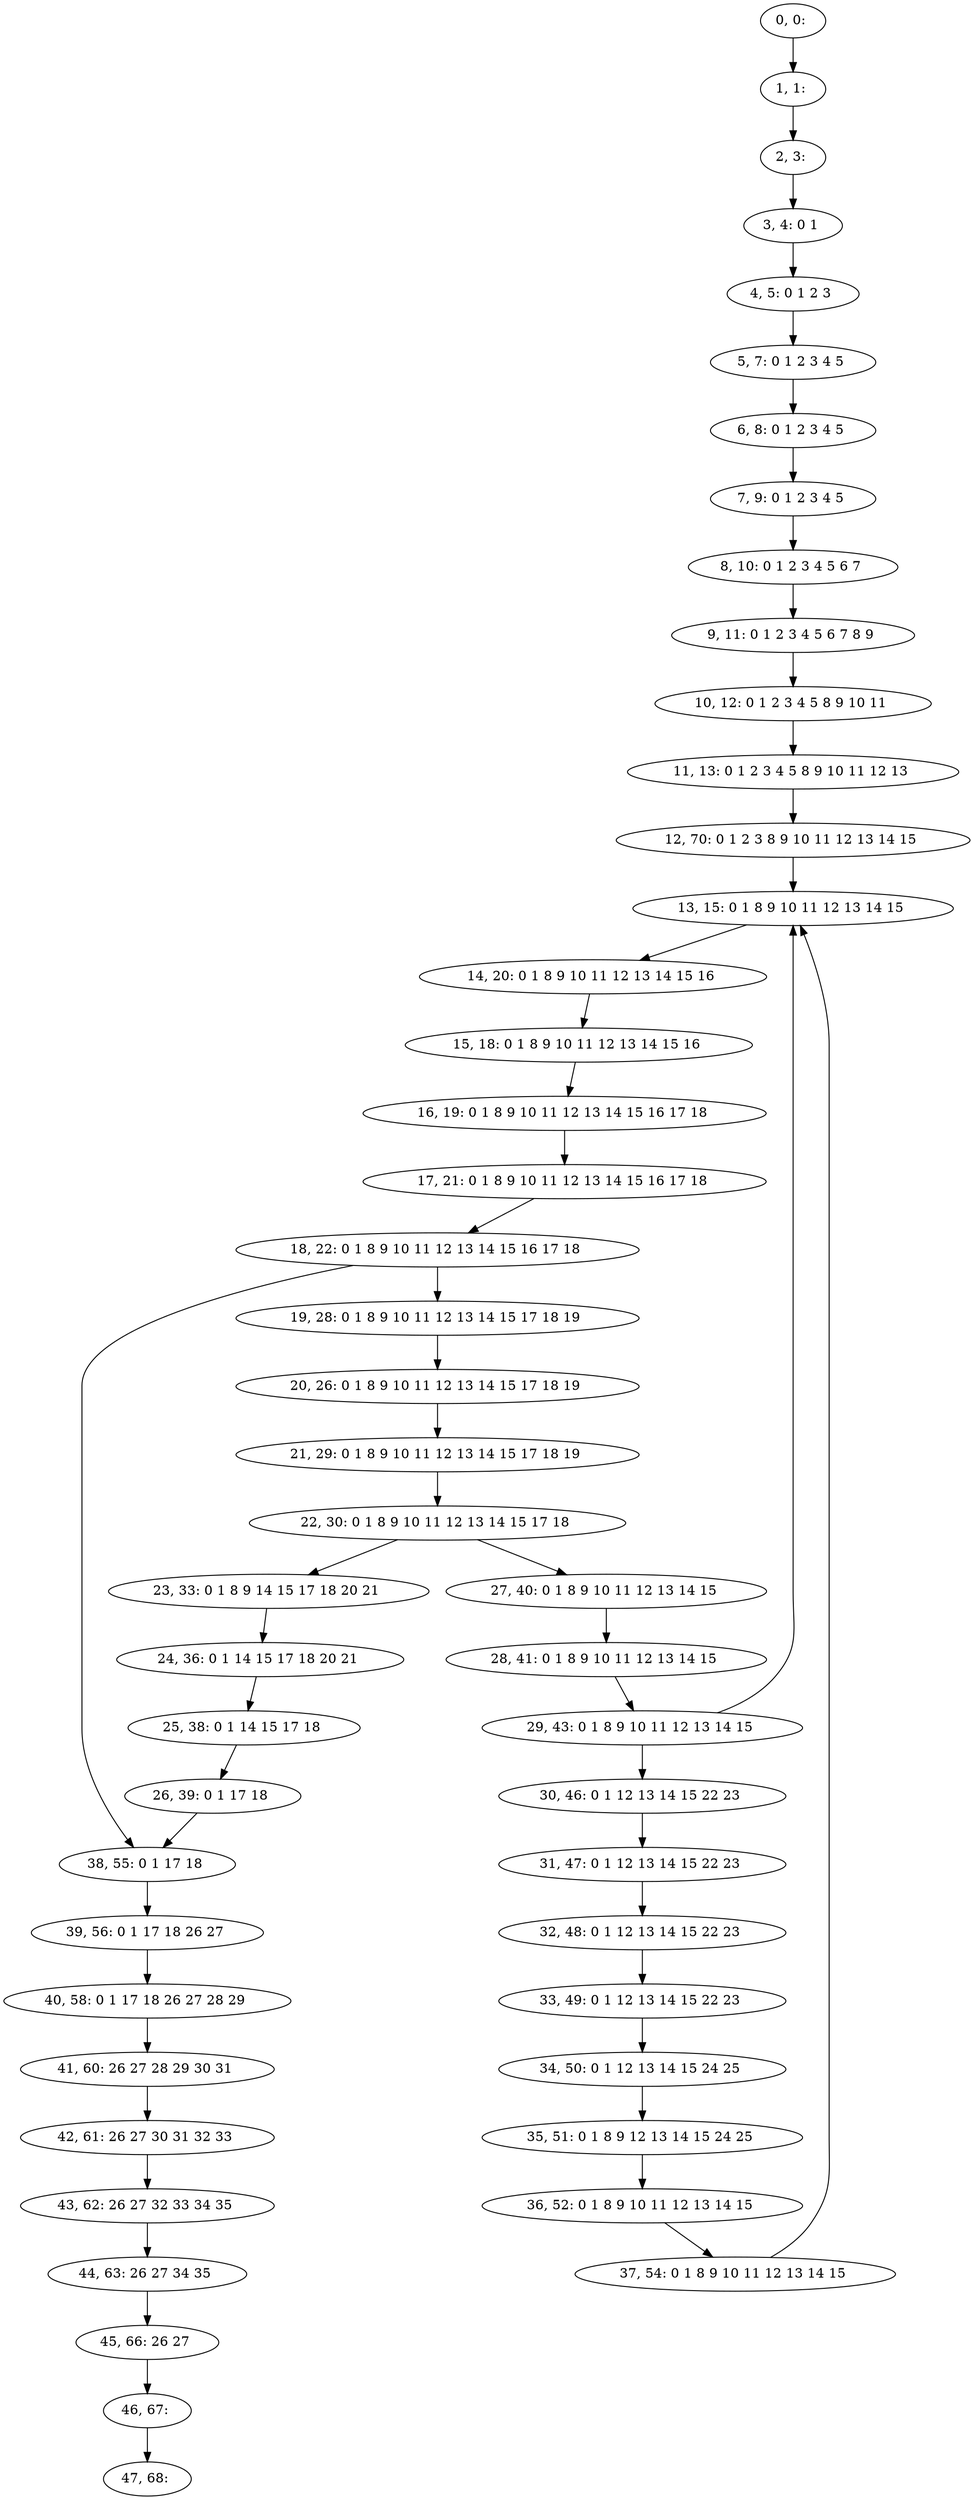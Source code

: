 digraph G {
0[label="0, 0: "];
1[label="1, 1: "];
2[label="2, 3: "];
3[label="3, 4: 0 1 "];
4[label="4, 5: 0 1 2 3 "];
5[label="5, 7: 0 1 2 3 4 5 "];
6[label="6, 8: 0 1 2 3 4 5 "];
7[label="7, 9: 0 1 2 3 4 5 "];
8[label="8, 10: 0 1 2 3 4 5 6 7 "];
9[label="9, 11: 0 1 2 3 4 5 6 7 8 9 "];
10[label="10, 12: 0 1 2 3 4 5 8 9 10 11 "];
11[label="11, 13: 0 1 2 3 4 5 8 9 10 11 12 13 "];
12[label="12, 70: 0 1 2 3 8 9 10 11 12 13 14 15 "];
13[label="13, 15: 0 1 8 9 10 11 12 13 14 15 "];
14[label="14, 20: 0 1 8 9 10 11 12 13 14 15 16 "];
15[label="15, 18: 0 1 8 9 10 11 12 13 14 15 16 "];
16[label="16, 19: 0 1 8 9 10 11 12 13 14 15 16 17 18 "];
17[label="17, 21: 0 1 8 9 10 11 12 13 14 15 16 17 18 "];
18[label="18, 22: 0 1 8 9 10 11 12 13 14 15 16 17 18 "];
19[label="19, 28: 0 1 8 9 10 11 12 13 14 15 17 18 19 "];
20[label="20, 26: 0 1 8 9 10 11 12 13 14 15 17 18 19 "];
21[label="21, 29: 0 1 8 9 10 11 12 13 14 15 17 18 19 "];
22[label="22, 30: 0 1 8 9 10 11 12 13 14 15 17 18 "];
23[label="23, 33: 0 1 8 9 14 15 17 18 20 21 "];
24[label="24, 36: 0 1 14 15 17 18 20 21 "];
25[label="25, 38: 0 1 14 15 17 18 "];
26[label="26, 39: 0 1 17 18 "];
27[label="27, 40: 0 1 8 9 10 11 12 13 14 15 "];
28[label="28, 41: 0 1 8 9 10 11 12 13 14 15 "];
29[label="29, 43: 0 1 8 9 10 11 12 13 14 15 "];
30[label="30, 46: 0 1 12 13 14 15 22 23 "];
31[label="31, 47: 0 1 12 13 14 15 22 23 "];
32[label="32, 48: 0 1 12 13 14 15 22 23 "];
33[label="33, 49: 0 1 12 13 14 15 22 23 "];
34[label="34, 50: 0 1 12 13 14 15 24 25 "];
35[label="35, 51: 0 1 8 9 12 13 14 15 24 25 "];
36[label="36, 52: 0 1 8 9 10 11 12 13 14 15 "];
37[label="37, 54: 0 1 8 9 10 11 12 13 14 15 "];
38[label="38, 55: 0 1 17 18 "];
39[label="39, 56: 0 1 17 18 26 27 "];
40[label="40, 58: 0 1 17 18 26 27 28 29 "];
41[label="41, 60: 26 27 28 29 30 31 "];
42[label="42, 61: 26 27 30 31 32 33 "];
43[label="43, 62: 26 27 32 33 34 35 "];
44[label="44, 63: 26 27 34 35 "];
45[label="45, 66: 26 27 "];
46[label="46, 67: "];
47[label="47, 68: "];
0->1 ;
1->2 ;
2->3 ;
3->4 ;
4->5 ;
5->6 ;
6->7 ;
7->8 ;
8->9 ;
9->10 ;
10->11 ;
11->12 ;
12->13 ;
13->14 ;
14->15 ;
15->16 ;
16->17 ;
17->18 ;
18->19 ;
18->38 ;
19->20 ;
20->21 ;
21->22 ;
22->23 ;
22->27 ;
23->24 ;
24->25 ;
25->26 ;
26->38 ;
27->28 ;
28->29 ;
29->30 ;
29->13 ;
30->31 ;
31->32 ;
32->33 ;
33->34 ;
34->35 ;
35->36 ;
36->37 ;
37->13 ;
38->39 ;
39->40 ;
40->41 ;
41->42 ;
42->43 ;
43->44 ;
44->45 ;
45->46 ;
46->47 ;
}
